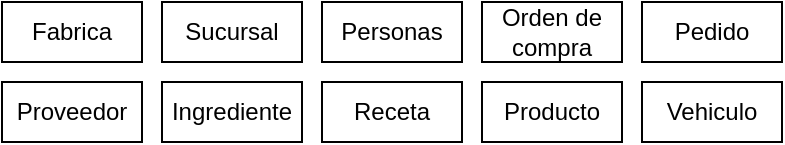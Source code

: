 <mxfile version="21.3.8" type="device">
  <diagram name="Página-1" id="ZQH5fN0ECEUizaC5v_aP">
    <mxGraphModel dx="1434" dy="756" grid="1" gridSize="10" guides="1" tooltips="1" connect="1" arrows="1" fold="1" page="1" pageScale="1" pageWidth="827" pageHeight="1169" math="0" shadow="0">
      <root>
        <mxCell id="0" />
        <mxCell id="1" parent="0" />
        <mxCell id="km2PGVgDkL-i9_Mq7hTF-1" value="Fabrica" style="whiteSpace=wrap;html=1;align=center;" vertex="1" parent="1">
          <mxGeometry x="10" y="10" width="70" height="30" as="geometry" />
        </mxCell>
        <mxCell id="km2PGVgDkL-i9_Mq7hTF-2" value="Sucursal" style="whiteSpace=wrap;html=1;align=center;" vertex="1" parent="1">
          <mxGeometry x="90" y="10" width="70" height="30" as="geometry" />
        </mxCell>
        <mxCell id="km2PGVgDkL-i9_Mq7hTF-3" value="Personas" style="whiteSpace=wrap;html=1;align=center;" vertex="1" parent="1">
          <mxGeometry x="170" y="10" width="70" height="30" as="geometry" />
        </mxCell>
        <mxCell id="km2PGVgDkL-i9_Mq7hTF-4" value="Orden de compra" style="whiteSpace=wrap;html=1;align=center;" vertex="1" parent="1">
          <mxGeometry x="250" y="10" width="70" height="30" as="geometry" />
        </mxCell>
        <mxCell id="km2PGVgDkL-i9_Mq7hTF-5" value="Pedido" style="whiteSpace=wrap;html=1;align=center;" vertex="1" parent="1">
          <mxGeometry x="330" y="10" width="70" height="30" as="geometry" />
        </mxCell>
        <mxCell id="km2PGVgDkL-i9_Mq7hTF-6" value="Proveedor" style="whiteSpace=wrap;html=1;align=center;" vertex="1" parent="1">
          <mxGeometry x="10" y="50" width="70" height="30" as="geometry" />
        </mxCell>
        <mxCell id="km2PGVgDkL-i9_Mq7hTF-7" value="Ingrediente" style="whiteSpace=wrap;html=1;align=center;" vertex="1" parent="1">
          <mxGeometry x="90" y="50" width="70" height="30" as="geometry" />
        </mxCell>
        <mxCell id="km2PGVgDkL-i9_Mq7hTF-8" value="Receta" style="whiteSpace=wrap;html=1;align=center;" vertex="1" parent="1">
          <mxGeometry x="170" y="50" width="70" height="30" as="geometry" />
        </mxCell>
        <mxCell id="km2PGVgDkL-i9_Mq7hTF-9" value="Producto" style="whiteSpace=wrap;html=1;align=center;" vertex="1" parent="1">
          <mxGeometry x="250" y="50" width="70" height="30" as="geometry" />
        </mxCell>
        <mxCell id="km2PGVgDkL-i9_Mq7hTF-10" value="Vehiculo" style="whiteSpace=wrap;html=1;align=center;" vertex="1" parent="1">
          <mxGeometry x="330" y="50" width="70" height="30" as="geometry" />
        </mxCell>
      </root>
    </mxGraphModel>
  </diagram>
</mxfile>
